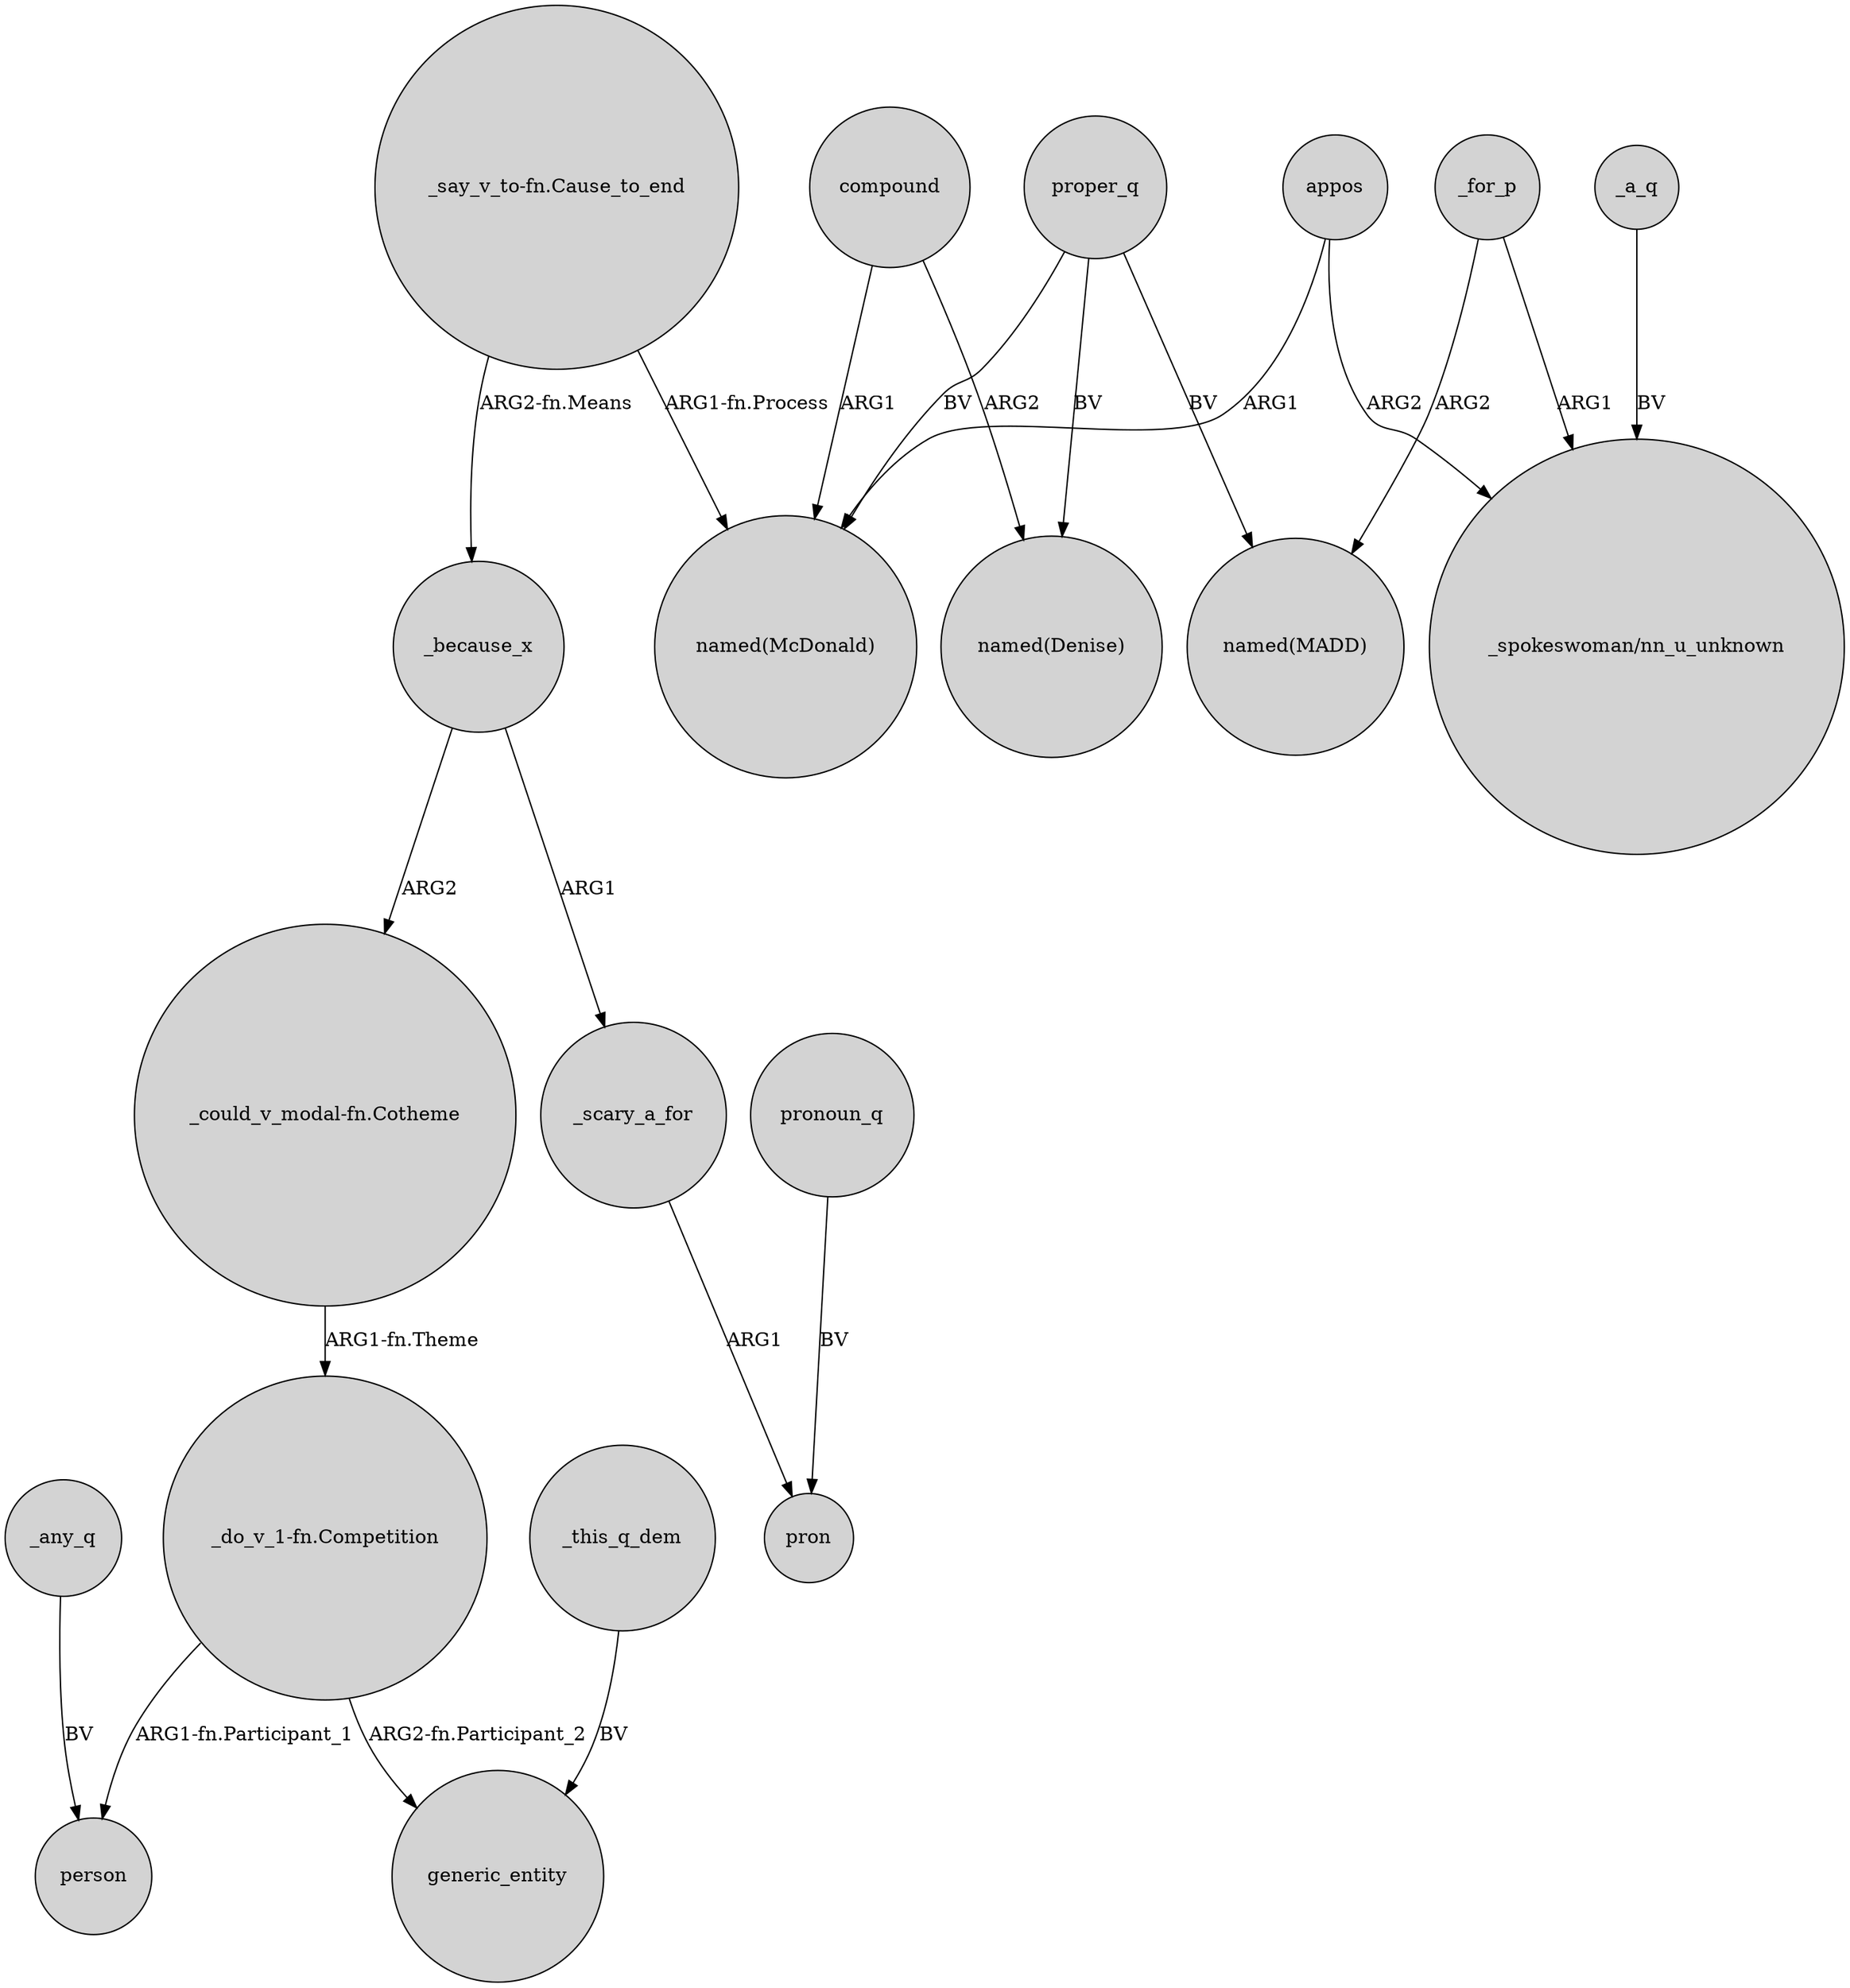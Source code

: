 digraph {
	node [shape=circle style=filled]
	"_say_v_to-fn.Cause_to_end" -> _because_x [label="ARG2-fn.Means"]
	_a_q -> "_spokeswoman/nn_u_unknown" [label=BV]
	"_do_v_1-fn.Competition" -> person [label="ARG1-fn.Participant_1"]
	"_could_v_modal-fn.Cotheme" -> "_do_v_1-fn.Competition" [label="ARG1-fn.Theme"]
	_any_q -> person [label=BV]
	proper_q -> "named(McDonald)" [label=BV]
	_for_p -> "named(MADD)" [label=ARG2]
	"_say_v_to-fn.Cause_to_end" -> "named(McDonald)" [label="ARG1-fn.Process"]
	pronoun_q -> pron [label=BV]
	proper_q -> "named(Denise)" [label=BV]
	appos -> "named(McDonald)" [label=ARG1]
	_this_q_dem -> generic_entity [label=BV]
	appos -> "_spokeswoman/nn_u_unknown" [label=ARG2]
	_for_p -> "_spokeswoman/nn_u_unknown" [label=ARG1]
	compound -> "named(Denise)" [label=ARG2]
	"_do_v_1-fn.Competition" -> generic_entity [label="ARG2-fn.Participant_2"]
	proper_q -> "named(MADD)" [label=BV]
	compound -> "named(McDonald)" [label=ARG1]
	_because_x -> _scary_a_for [label=ARG1]
	_because_x -> "_could_v_modal-fn.Cotheme" [label=ARG2]
	_scary_a_for -> pron [label=ARG1]
}
